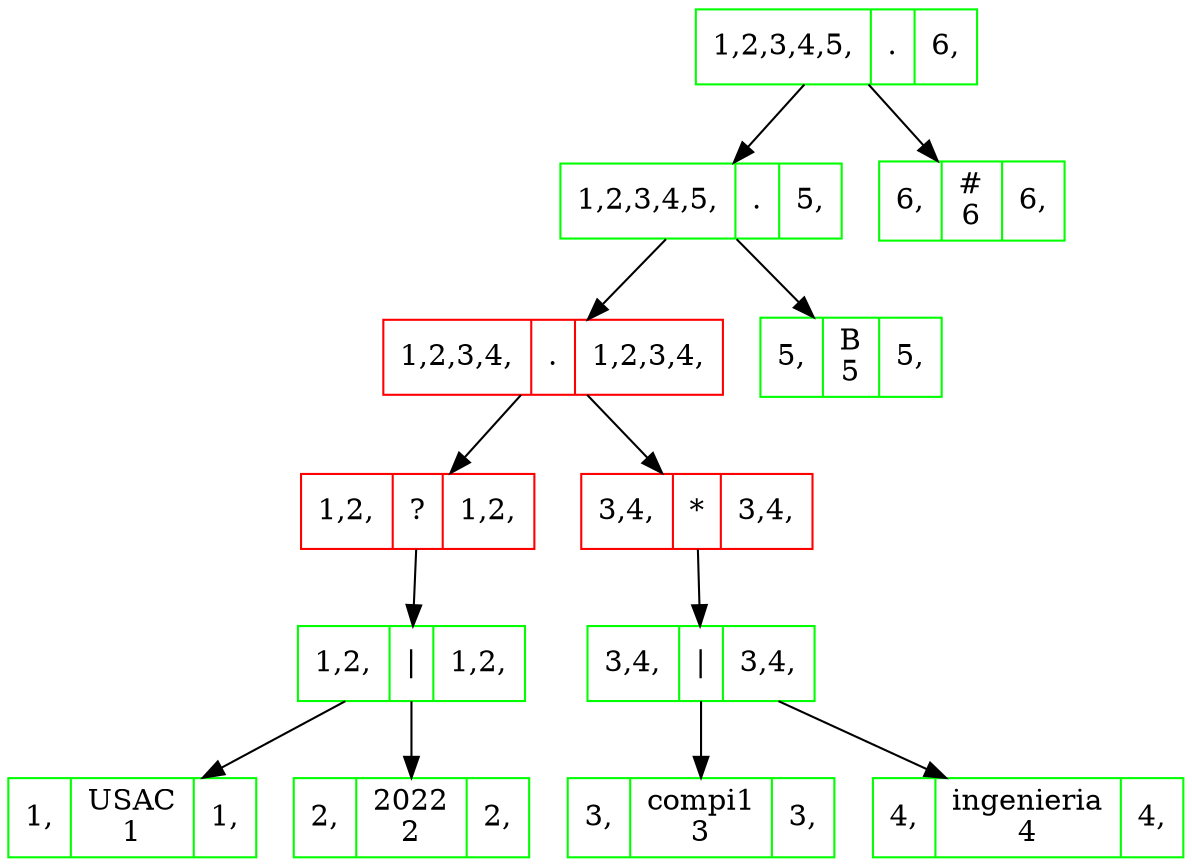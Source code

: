 digraph structs { 
node[shape = box]; 
node[shape = box, color = green]; 
Nodo558922244[shape=record, label = "<f0> 1,2,3,4,5, | <f1>. | <f2> 6,"];
node[shape = box, color = green]; 
Nodo339099861[shape=record, label = "<f0> 1,2,3,4,5, | <f1>. | <f2> 5,"];
node[shape = box, color = red]; 
Nodo1653986196[shape=record, label = "<f0> 1,2,3,4, | <f1>. | <f2> 1,2,3,4,"];
node[shape = box, color = red]; 
Nodo1197365356[shape=record, label = "<f0> 1,2, | <f1>? | <f2> 1,2,"];
node[shape = box, color = green]; 
Nodo1702660825[shape=record, label = "<f0> 1,2, | <f1>\| | <f2> 1,2,"];
node[shape = box, color = green]; 
Nodo1131040331[shape=record, label = "<f0> 1, | <f1>USAC\n1 | <f2> 1,"];
node[shape = box, color = green]; 
Nodo254749889[shape=record, label = "<f0> 2, | <f1>2022\n2 | <f2> 2,"];
node[shape = box, color = red]; 
Nodo973576304[shape=record, label = "<f0> 3,4, | <f1>* | <f2> 3,4,"];
node[shape = box, color = green]; 
Nodo992802731[shape=record, label = "<f0> 3,4, | <f1>\| | <f2> 3,4,"];
node[shape = box, color = green]; 
Nodo715521683[shape=record, label = "<f0> 3, | <f1>compi1\n3 | <f2> 3,"];
node[shape = box, color = green]; 
Nodo1545242146[shape=record, label = "<f0> 4, | <f1>ingenieria\n4 | <f2> 4,"];
node[shape = box, color = green]; 
Nodo1524126153[shape=record, label = "<f0> 5, | <f1>B\n5 | <f2> 5,"];
node[shape = box, color = green]; 
Nodo102065302[shape=record, label = "<f0> 6, | <f1>#\n6 | <f2> 6,"];

Nodo558922244 -> Nodo339099861; 

Nodo558922244 -> Nodo102065302; 

Nodo339099861 -> Nodo1653986196; 

Nodo339099861 -> Nodo1524126153; 

Nodo1653986196 -> Nodo1197365356; 

Nodo1653986196 -> Nodo973576304; 

Nodo1197365356 -> Nodo1702660825; 

Nodo1702660825 -> Nodo1131040331; 

Nodo1702660825 -> Nodo254749889; 

Nodo973576304 -> Nodo992802731; 

Nodo992802731 -> Nodo715521683; 

Nodo992802731 -> Nodo1545242146; 
}
